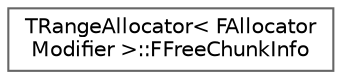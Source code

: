 digraph "Graphical Class Hierarchy"
{
 // INTERACTIVE_SVG=YES
 // LATEX_PDF_SIZE
  bgcolor="transparent";
  edge [fontname=Helvetica,fontsize=10,labelfontname=Helvetica,labelfontsize=10];
  node [fontname=Helvetica,fontsize=10,shape=box,height=0.2,width=0.4];
  rankdir="LR";
  Node0 [id="Node000000",label="TRangeAllocator\< FAllocator\lModifier \>::FFreeChunkInfo",height=0.2,width=0.4,color="grey40", fillcolor="white", style="filled",URL="$da/d65/structTRangeAllocator_1_1FFreeChunkInfo.html",tooltip=" "];
}
